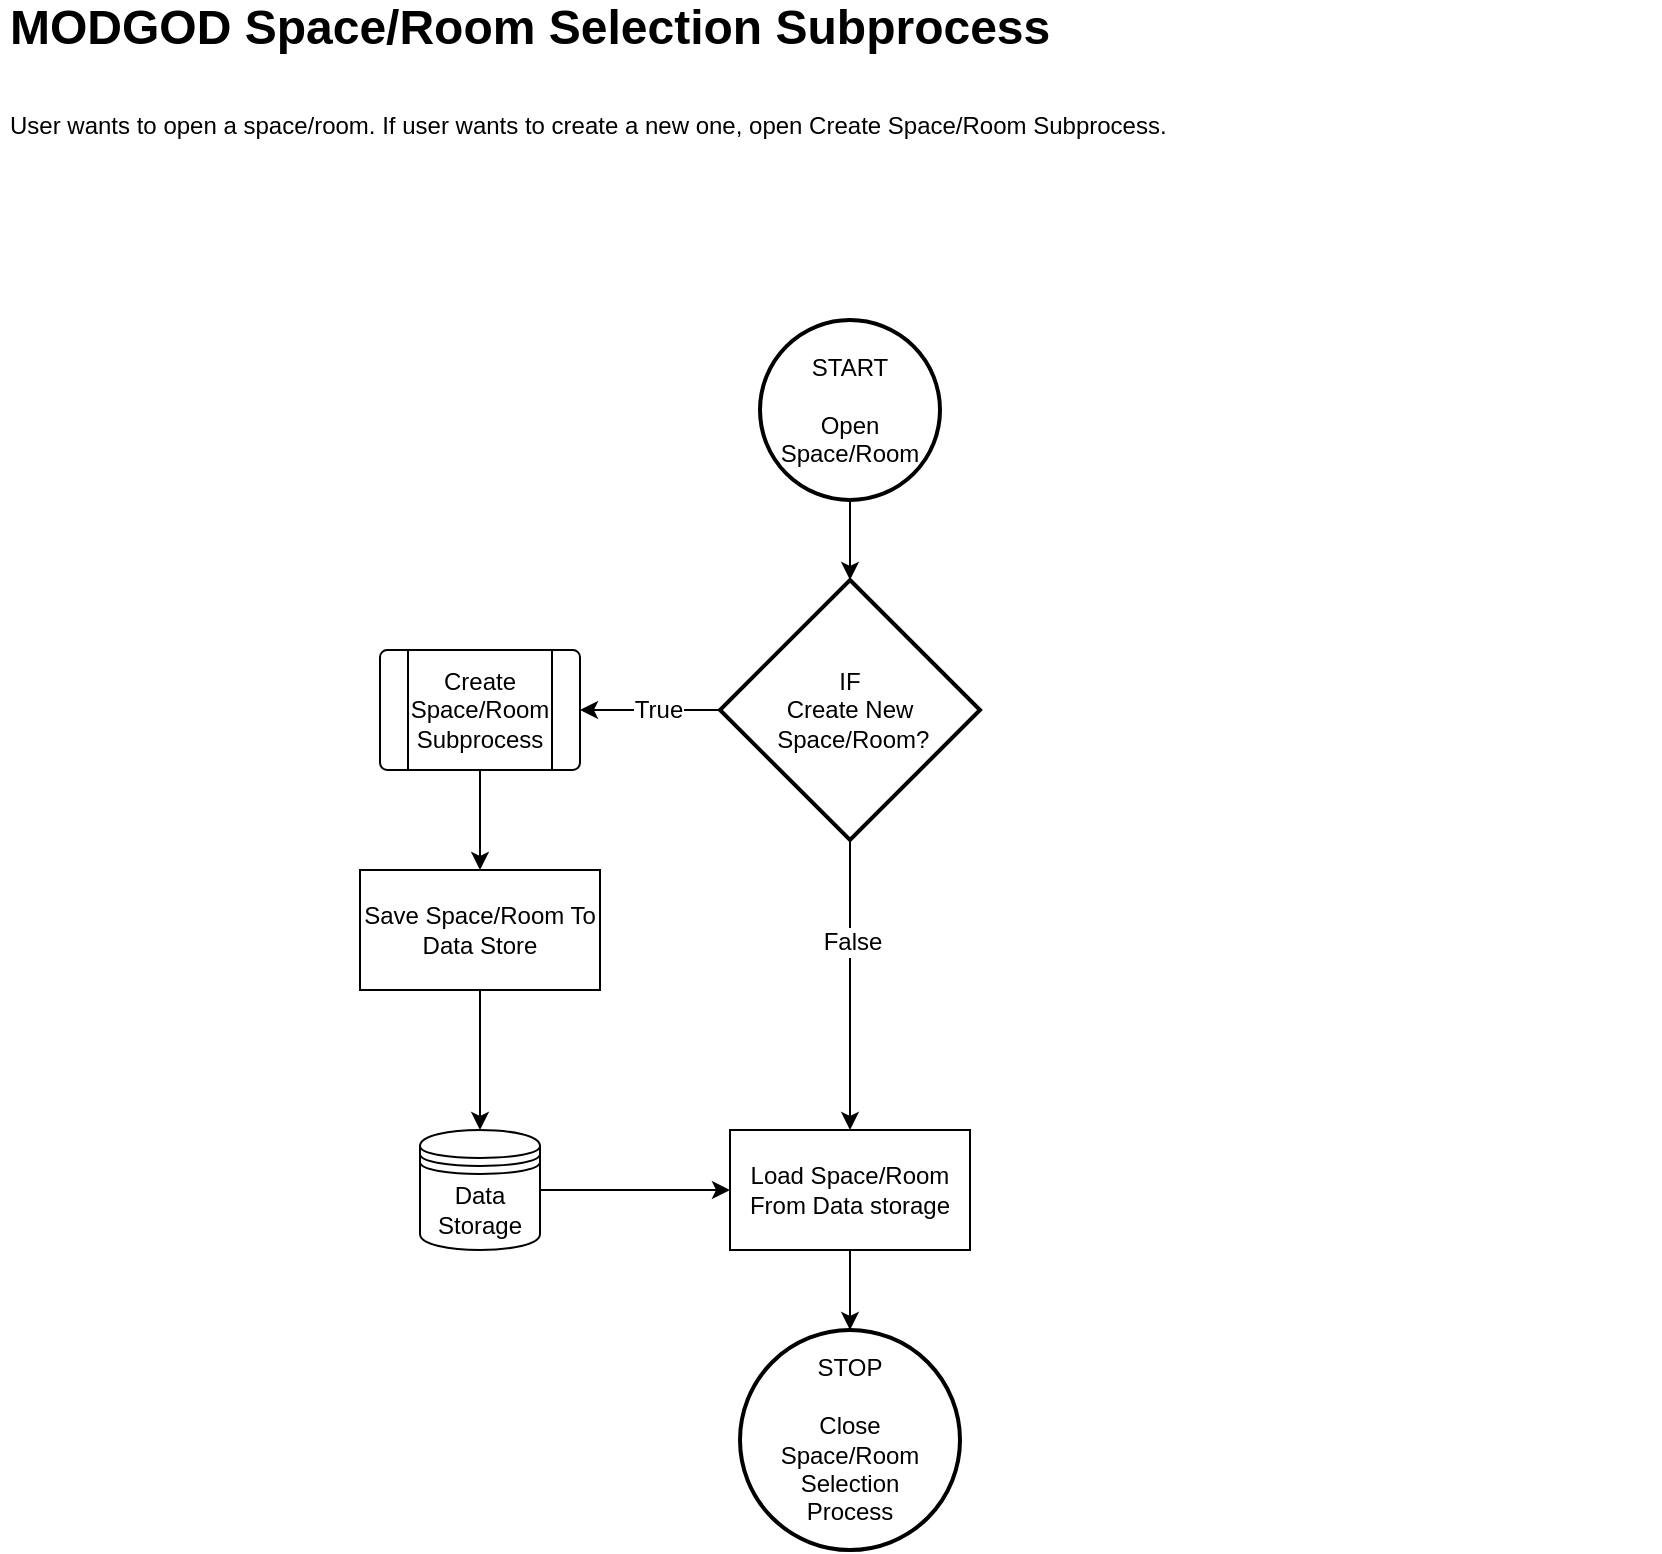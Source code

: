 <mxfile version="20.6.2" type="device"><diagram id="zRx6mBnDStIuMqTZuLI2" name="Page-1"><mxGraphModel dx="1648" dy="820" grid="1" gridSize="10" guides="1" tooltips="1" connect="1" arrows="1" fold="1" page="1" pageScale="1" pageWidth="850" pageHeight="1100" math="0" shadow="0"><root><mxCell id="0"/><mxCell id="1" parent="0"/><mxCell id="xCaWY5HDFzE0MTtOdFVz-1" style="edgeStyle=orthogonalEdgeStyle;rounded=0;orthogonalLoop=1;jettySize=auto;html=1;entryX=0.5;entryY=0;entryDx=0;entryDy=0;entryPerimeter=0;" parent="1" source="xCaWY5HDFzE0MTtOdFVz-2" target="xCaWY5HDFzE0MTtOdFVz-9" edge="1"><mxGeometry relative="1" as="geometry"><mxPoint x="425" y="290" as="targetPoint"/></mxGeometry></mxCell><mxCell id="xCaWY5HDFzE0MTtOdFVz-2" value="START&lt;br&gt;&lt;br&gt;Open Space/Room" style="strokeWidth=2;html=1;shape=mxgraph.flowchart.start_2;whiteSpace=wrap;" parent="1" vertex="1"><mxGeometry x="390" y="170" width="90" height="90" as="geometry"/></mxCell><mxCell id="xCaWY5HDFzE0MTtOdFVz-4" value="STOP&lt;br&gt;&lt;br&gt;Close&lt;br&gt;Space/Room Selection&lt;br&gt;Process" style="strokeWidth=2;html=1;shape=mxgraph.flowchart.start_2;whiteSpace=wrap;" parent="1" vertex="1"><mxGeometry x="380" y="675" width="110" height="110" as="geometry"/></mxCell><mxCell id="xCaWY5HDFzE0MTtOdFVz-5" style="edgeStyle=orthogonalEdgeStyle;rounded=0;orthogonalLoop=1;jettySize=auto;html=1;exitX=0.5;exitY=1;exitDx=0;exitDy=0;exitPerimeter=0;fontSize=12;entryX=0.5;entryY=0;entryDx=0;entryDy=0;" parent="1" source="xCaWY5HDFzE0MTtOdFVz-9" target="xCaWY5HDFzE0MTtOdFVz-11" edge="1"><mxGeometry relative="1" as="geometry"><mxPoint x="425" y="445" as="targetPoint"/></mxGeometry></mxCell><mxCell id="xCaWY5HDFzE0MTtOdFVz-6" value="False" style="edgeLabel;html=1;align=center;verticalAlign=middle;resizable=0;points=[];fontSize=12;" parent="xCaWY5HDFzE0MTtOdFVz-5" vertex="1" connectable="0"><mxGeometry x="-0.298" y="1" relative="1" as="geometry"><mxPoint as="offset"/></mxGeometry></mxCell><mxCell id="xCaWY5HDFzE0MTtOdFVz-7" style="edgeStyle=orthogonalEdgeStyle;rounded=0;orthogonalLoop=1;jettySize=auto;html=1;exitX=0;exitY=0.5;exitDx=0;exitDy=0;exitPerimeter=0;entryX=1;entryY=0.5;entryDx=0;entryDy=0;fontSize=12;" parent="1" source="xCaWY5HDFzE0MTtOdFVz-9" target="xCaWY5HDFzE0MTtOdFVz-15" edge="1"><mxGeometry relative="1" as="geometry"/></mxCell><mxCell id="xCaWY5HDFzE0MTtOdFVz-8" value="True" style="edgeLabel;html=1;align=center;verticalAlign=middle;resizable=0;points=[];fontSize=12;" parent="xCaWY5HDFzE0MTtOdFVz-7" vertex="1" connectable="0"><mxGeometry x="-0.093" relative="1" as="geometry"><mxPoint as="offset"/></mxGeometry></mxCell><mxCell id="xCaWY5HDFzE0MTtOdFVz-9" value="IF&lt;br&gt;Create New&lt;br&gt;&amp;nbsp;Space/Room?" style="strokeWidth=2;html=1;shape=mxgraph.flowchart.decision;whiteSpace=wrap;" parent="1" vertex="1"><mxGeometry x="370" y="300" width="130" height="130" as="geometry"/></mxCell><mxCell id="xCaWY5HDFzE0MTtOdFVz-10" style="edgeStyle=orthogonalEdgeStyle;rounded=0;orthogonalLoop=1;jettySize=auto;html=1;exitX=0.5;exitY=1;exitDx=0;exitDy=0;fontSize=12;" parent="1" source="xCaWY5HDFzE0MTtOdFVz-11" target="xCaWY5HDFzE0MTtOdFVz-4" edge="1"><mxGeometry relative="1" as="geometry"/></mxCell><mxCell id="xCaWY5HDFzE0MTtOdFVz-11" value="Load Space/Room&lt;br&gt;From Data storage" style="rounded=0;whiteSpace=wrap;html=1;fontSize=12;" parent="1" vertex="1"><mxGeometry x="375" y="575" width="120" height="60" as="geometry"/></mxCell><mxCell id="xCaWY5HDFzE0MTtOdFVz-12" style="edgeStyle=orthogonalEdgeStyle;rounded=0;orthogonalLoop=1;jettySize=auto;html=1;exitX=1;exitY=0.5;exitDx=0;exitDy=0;entryX=0;entryY=0.5;entryDx=0;entryDy=0;fontSize=12;" parent="1" source="xCaWY5HDFzE0MTtOdFVz-13" target="xCaWY5HDFzE0MTtOdFVz-11" edge="1"><mxGeometry relative="1" as="geometry"/></mxCell><mxCell id="xCaWY5HDFzE0MTtOdFVz-13" value="Data&lt;br&gt;Storage" style="shape=datastore;whiteSpace=wrap;html=1;fontSize=12;" parent="1" vertex="1"><mxGeometry x="220" y="575" width="60" height="60" as="geometry"/></mxCell><mxCell id="xCaWY5HDFzE0MTtOdFVz-14" style="edgeStyle=orthogonalEdgeStyle;rounded=0;orthogonalLoop=1;jettySize=auto;html=1;exitX=0.5;exitY=1;exitDx=0;exitDy=0;fontSize=12;" parent="1" source="xCaWY5HDFzE0MTtOdFVz-15" target="xCaWY5HDFzE0MTtOdFVz-17" edge="1"><mxGeometry relative="1" as="geometry"/></mxCell><mxCell id="xCaWY5HDFzE0MTtOdFVz-15" value="Create Space/Room&lt;br&gt;Subprocess" style="verticalLabelPosition=middle;verticalAlign=middle;html=1;shape=process;whiteSpace=wrap;rounded=1;size=0.14;arcSize=6;fontSize=12;labelPosition=center;align=center;" parent="1" vertex="1"><mxGeometry x="200" y="335" width="100" height="60" as="geometry"/></mxCell><mxCell id="xCaWY5HDFzE0MTtOdFVz-16" style="edgeStyle=orthogonalEdgeStyle;rounded=0;orthogonalLoop=1;jettySize=auto;html=1;fontSize=12;" parent="1" source="xCaWY5HDFzE0MTtOdFVz-17" target="xCaWY5HDFzE0MTtOdFVz-13" edge="1"><mxGeometry relative="1" as="geometry"/></mxCell><mxCell id="xCaWY5HDFzE0MTtOdFVz-17" value="Save Space/Room To&lt;br&gt;Data Store" style="rounded=0;whiteSpace=wrap;html=1;fontSize=12;" parent="1" vertex="1"><mxGeometry x="190" y="445" width="120" height="60" as="geometry"/></mxCell><mxCell id="mlHLnIbtxHqK3f3xLoHk-1" value="&lt;span style=&quot;font-size: 24px;&quot;&gt;&lt;b&gt;MODGOD Space/Room Selection Subprocess&lt;/b&gt;&lt;/span&gt;&lt;h1&gt;&lt;span style=&quot;background-color: initial; font-size: 12px; font-weight: normal;&quot;&gt;User wants to open a space/room. If user wants to create a new one, open Create Space/Room Subprocess.&lt;/span&gt;&lt;br&gt;&lt;/h1&gt;" style="text;html=1;strokeColor=none;fillColor=none;spacing=5;spacingTop=-20;whiteSpace=wrap;overflow=hidden;rounded=0;" vertex="1" parent="1"><mxGeometry x="10" y="20" width="830" height="120" as="geometry"/></mxCell></root></mxGraphModel></diagram></mxfile>